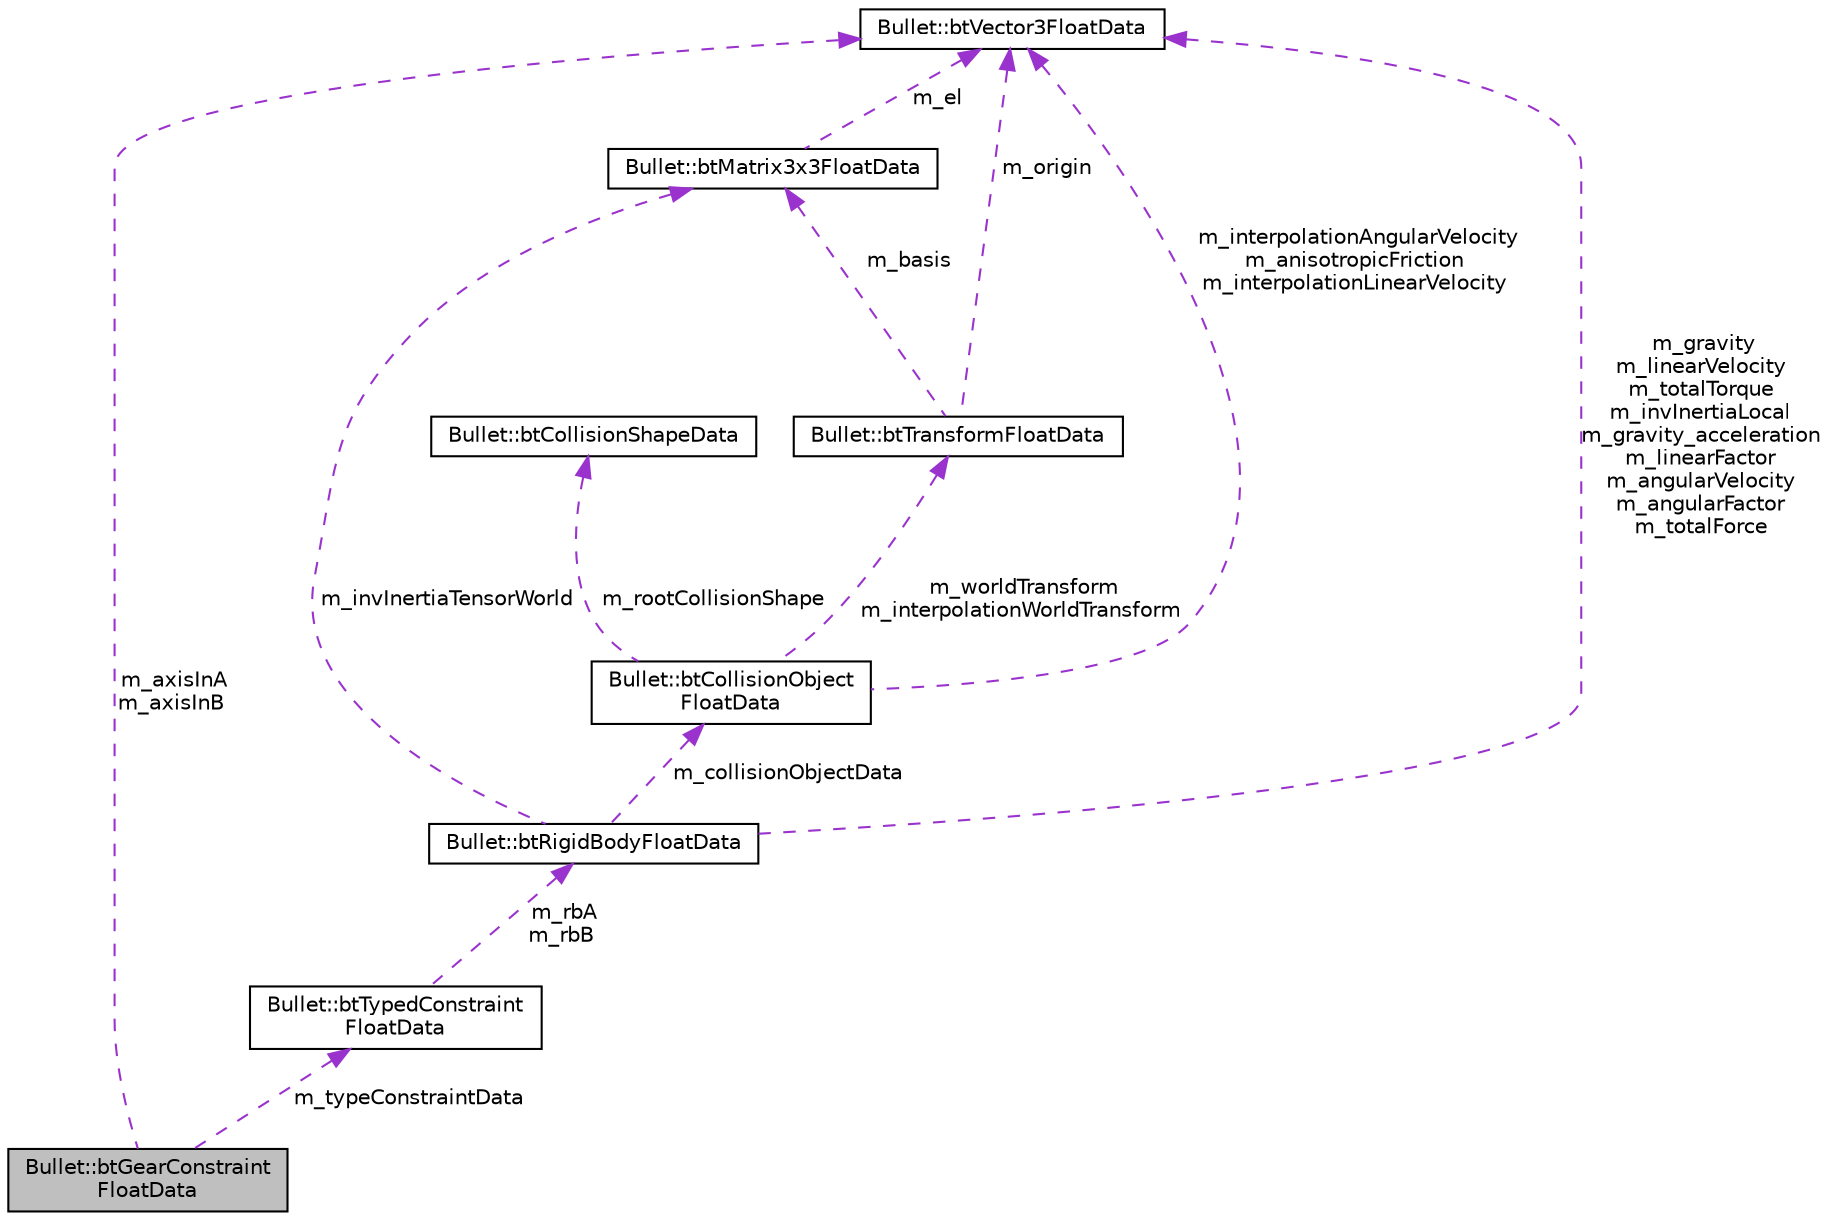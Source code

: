 digraph "Bullet::btGearConstraintFloatData"
{
  edge [fontname="Helvetica",fontsize="10",labelfontname="Helvetica",labelfontsize="10"];
  node [fontname="Helvetica",fontsize="10",shape=record];
  Node1 [label="Bullet::btGearConstraint\lFloatData",height=0.2,width=0.4,color="black", fillcolor="grey75", style="filled", fontcolor="black"];
  Node2 -> Node1 [dir="back",color="darkorchid3",fontsize="10",style="dashed",label=" m_axisInA\nm_axisInB" ,fontname="Helvetica"];
  Node2 [label="Bullet::btVector3FloatData",height=0.2,width=0.4,color="black", fillcolor="white", style="filled",URL="$class_bullet_1_1bt_vector3_float_data.html"];
  Node3 -> Node1 [dir="back",color="darkorchid3",fontsize="10",style="dashed",label=" m_typeConstraintData" ,fontname="Helvetica"];
  Node3 [label="Bullet::btTypedConstraint\lFloatData",height=0.2,width=0.4,color="black", fillcolor="white", style="filled",URL="$class_bullet_1_1bt_typed_constraint_float_data.html"];
  Node4 -> Node3 [dir="back",color="darkorchid3",fontsize="10",style="dashed",label=" m_rbA\nm_rbB" ,fontname="Helvetica"];
  Node4 [label="Bullet::btRigidBodyFloatData",height=0.2,width=0.4,color="black", fillcolor="white", style="filled",URL="$class_bullet_1_1bt_rigid_body_float_data.html"];
  Node2 -> Node4 [dir="back",color="darkorchid3",fontsize="10",style="dashed",label=" m_gravity\nm_linearVelocity\nm_totalTorque\nm_invInertiaLocal\nm_gravity_acceleration\nm_linearFactor\nm_angularVelocity\nm_angularFactor\nm_totalForce" ,fontname="Helvetica"];
  Node5 -> Node4 [dir="back",color="darkorchid3",fontsize="10",style="dashed",label=" m_invInertiaTensorWorld" ,fontname="Helvetica"];
  Node5 [label="Bullet::btMatrix3x3FloatData",height=0.2,width=0.4,color="black", fillcolor="white", style="filled",URL="$class_bullet_1_1bt_matrix3x3_float_data.html"];
  Node2 -> Node5 [dir="back",color="darkorchid3",fontsize="10",style="dashed",label=" m_el" ,fontname="Helvetica"];
  Node6 -> Node4 [dir="back",color="darkorchid3",fontsize="10",style="dashed",label=" m_collisionObjectData" ,fontname="Helvetica"];
  Node6 [label="Bullet::btCollisionObject\lFloatData",height=0.2,width=0.4,color="black", fillcolor="white", style="filled",URL="$class_bullet_1_1bt_collision_object_float_data.html"];
  Node2 -> Node6 [dir="back",color="darkorchid3",fontsize="10",style="dashed",label=" m_interpolationAngularVelocity\nm_anisotropicFriction\nm_interpolationLinearVelocity" ,fontname="Helvetica"];
  Node7 -> Node6 [dir="back",color="darkorchid3",fontsize="10",style="dashed",label=" m_rootCollisionShape" ,fontname="Helvetica"];
  Node7 [label="Bullet::btCollisionShapeData",height=0.2,width=0.4,color="black", fillcolor="white", style="filled",URL="$class_bullet_1_1bt_collision_shape_data.html"];
  Node8 -> Node6 [dir="back",color="darkorchid3",fontsize="10",style="dashed",label=" m_worldTransform\nm_interpolationWorldTransform" ,fontname="Helvetica"];
  Node8 [label="Bullet::btTransformFloatData",height=0.2,width=0.4,color="black", fillcolor="white", style="filled",URL="$class_bullet_1_1bt_transform_float_data.html"];
  Node2 -> Node8 [dir="back",color="darkorchid3",fontsize="10",style="dashed",label=" m_origin" ,fontname="Helvetica"];
  Node5 -> Node8 [dir="back",color="darkorchid3",fontsize="10",style="dashed",label=" m_basis" ,fontname="Helvetica"];
}
